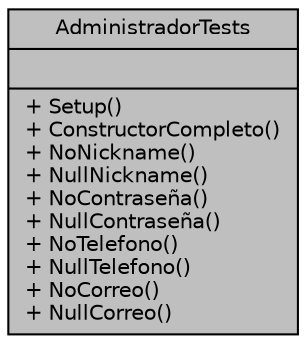 digraph "AdministradorTests"
{
 // INTERACTIVE_SVG=YES
 // LATEX_PDF_SIZE
  edge [fontname="Helvetica",fontsize="10",labelfontname="Helvetica",labelfontsize="10"];
  node [fontname="Helvetica",fontsize="10",shape=record];
  Node1 [label="{AdministradorTests\n||+ Setup()\l+ ConstructorCompleto()\l+ NoNickname()\l+ NullNickname()\l+ NoContraseña()\l+ NullContraseña()\l+ NoTelefono()\l+ NullTelefono()\l+ NoCorreo()\l+ NullCorreo()\l}",height=0.2,width=0.4,color="black", fillcolor="grey75", style="filled", fontcolor="black",tooltip="Tests de la clase Administrador"];
}
